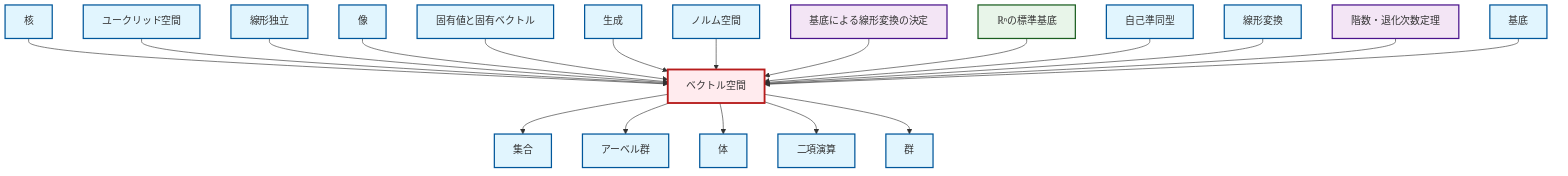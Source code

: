 graph TD
    classDef definition fill:#e1f5fe,stroke:#01579b,stroke-width:2px
    classDef theorem fill:#f3e5f5,stroke:#4a148c,stroke-width:2px
    classDef axiom fill:#fff3e0,stroke:#e65100,stroke-width:2px
    classDef example fill:#e8f5e9,stroke:#1b5e20,stroke-width:2px
    classDef current fill:#ffebee,stroke:#b71c1c,stroke-width:3px
    def-group["群"]:::definition
    def-linear-independence["線形独立"]:::definition
    def-euclidean-space["ユークリッド空間"]:::definition
    def-binary-operation["二項演算"]:::definition
    def-normed-vector-space["ノルム空間"]:::definition
    def-vector-space["ベクトル空間"]:::definition
    def-span["生成"]:::definition
    def-set["集合"]:::definition
    def-linear-transformation["線形変換"]:::definition
    def-abelian-group["アーベル群"]:::definition
    thm-linear-transformation-basis["基底による線形変換の決定"]:::theorem
    def-basis["基底"]:::definition
    def-field["体"]:::definition
    thm-rank-nullity["階数・退化次数定理"]:::theorem
    def-eigenvalue-eigenvector["固有値と固有ベクトル"]:::definition
    ex-standard-basis-rn["ℝⁿの標準基底"]:::example
    def-image["像"]:::definition
    def-endomorphism["自己準同型"]:::definition
    def-kernel["核"]:::definition
    def-kernel --> def-vector-space
    def-euclidean-space --> def-vector-space
    def-linear-independence --> def-vector-space
    def-image --> def-vector-space
    def-eigenvalue-eigenvector --> def-vector-space
    def-span --> def-vector-space
    def-vector-space --> def-set
    def-vector-space --> def-abelian-group
    def-normed-vector-space --> def-vector-space
    thm-linear-transformation-basis --> def-vector-space
    def-vector-space --> def-field
    ex-standard-basis-rn --> def-vector-space
    def-endomorphism --> def-vector-space
    def-linear-transformation --> def-vector-space
    thm-rank-nullity --> def-vector-space
    def-vector-space --> def-binary-operation
    def-basis --> def-vector-space
    def-vector-space --> def-group
    class def-vector-space current